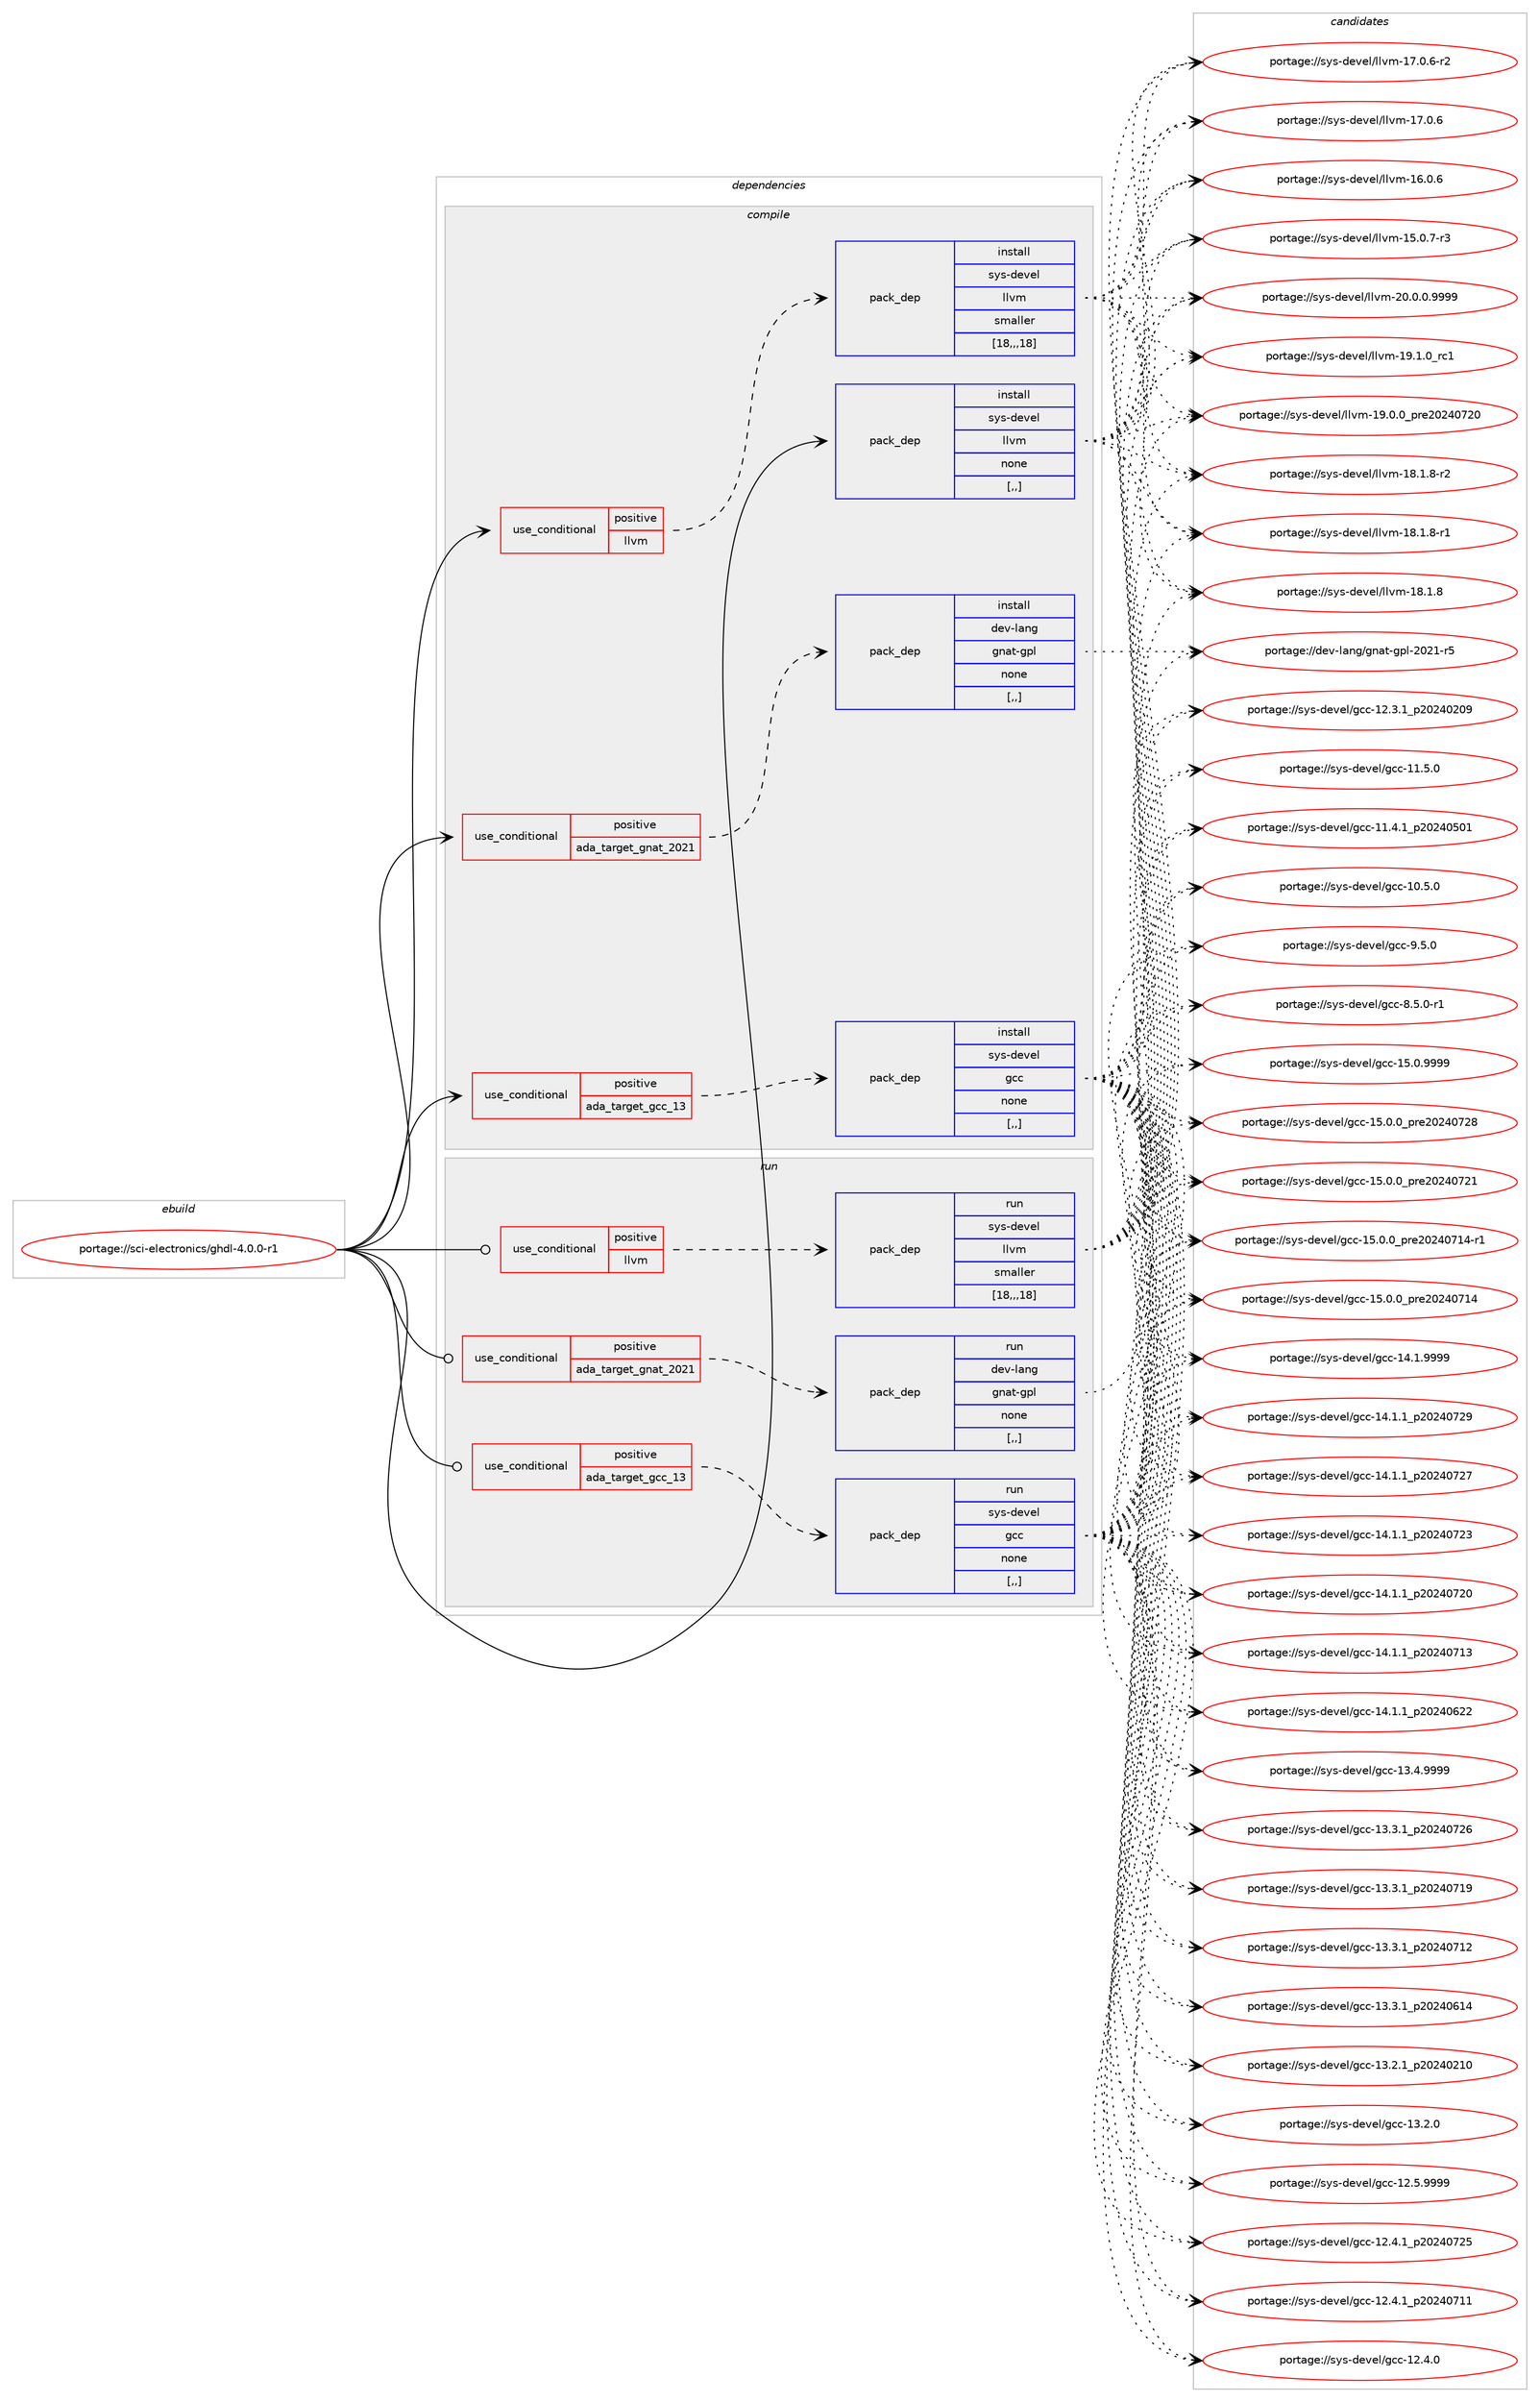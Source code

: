 digraph prolog {

# *************
# Graph options
# *************

newrank=true;
concentrate=true;
compound=true;
graph [rankdir=LR,fontname=Helvetica,fontsize=10,ranksep=1.5];#, ranksep=2.5, nodesep=0.2];
edge  [arrowhead=vee];
node  [fontname=Helvetica,fontsize=10];

# **********
# The ebuild
# **********

subgraph cluster_leftcol {
color=gray;
label=<<i>ebuild</i>>;
id [label="portage://sci-electronics/ghdl-4.0.0-r1", color=red, width=4, href="../sci-electronics/ghdl-4.0.0-r1.svg"];
}

# ****************
# The dependencies
# ****************

subgraph cluster_midcol {
color=gray;
label=<<i>dependencies</i>>;
subgraph cluster_compile {
fillcolor="#eeeeee";
style=filled;
label=<<i>compile</i>>;
subgraph cond104327 {
dependency394410 [label=<<TABLE BORDER="0" CELLBORDER="1" CELLSPACING="0" CELLPADDING="4"><TR><TD ROWSPAN="3" CELLPADDING="10">use_conditional</TD></TR><TR><TD>positive</TD></TR><TR><TD>ada_target_gcc_13</TD></TR></TABLE>>, shape=none, color=red];
subgraph pack287272 {
dependency394411 [label=<<TABLE BORDER="0" CELLBORDER="1" CELLSPACING="0" CELLPADDING="4" WIDTH="220"><TR><TD ROWSPAN="6" CELLPADDING="30">pack_dep</TD></TR><TR><TD WIDTH="110">install</TD></TR><TR><TD>sys-devel</TD></TR><TR><TD>gcc</TD></TR><TR><TD>none</TD></TR><TR><TD>[,,]</TD></TR></TABLE>>, shape=none, color=blue];
}
dependency394410:e -> dependency394411:w [weight=20,style="dashed",arrowhead="vee"];
}
id:e -> dependency394410:w [weight=20,style="solid",arrowhead="vee"];
subgraph cond104328 {
dependency394412 [label=<<TABLE BORDER="0" CELLBORDER="1" CELLSPACING="0" CELLPADDING="4"><TR><TD ROWSPAN="3" CELLPADDING="10">use_conditional</TD></TR><TR><TD>positive</TD></TR><TR><TD>ada_target_gnat_2021</TD></TR></TABLE>>, shape=none, color=red];
subgraph pack287273 {
dependency394413 [label=<<TABLE BORDER="0" CELLBORDER="1" CELLSPACING="0" CELLPADDING="4" WIDTH="220"><TR><TD ROWSPAN="6" CELLPADDING="30">pack_dep</TD></TR><TR><TD WIDTH="110">install</TD></TR><TR><TD>dev-lang</TD></TR><TR><TD>gnat-gpl</TD></TR><TR><TD>none</TD></TR><TR><TD>[,,]</TD></TR></TABLE>>, shape=none, color=blue];
}
dependency394412:e -> dependency394413:w [weight=20,style="dashed",arrowhead="vee"];
}
id:e -> dependency394412:w [weight=20,style="solid",arrowhead="vee"];
subgraph cond104329 {
dependency394414 [label=<<TABLE BORDER="0" CELLBORDER="1" CELLSPACING="0" CELLPADDING="4"><TR><TD ROWSPAN="3" CELLPADDING="10">use_conditional</TD></TR><TR><TD>positive</TD></TR><TR><TD>llvm</TD></TR></TABLE>>, shape=none, color=red];
subgraph pack287274 {
dependency394415 [label=<<TABLE BORDER="0" CELLBORDER="1" CELLSPACING="0" CELLPADDING="4" WIDTH="220"><TR><TD ROWSPAN="6" CELLPADDING="30">pack_dep</TD></TR><TR><TD WIDTH="110">install</TD></TR><TR><TD>sys-devel</TD></TR><TR><TD>llvm</TD></TR><TR><TD>smaller</TD></TR><TR><TD>[18,,,18]</TD></TR></TABLE>>, shape=none, color=blue];
}
dependency394414:e -> dependency394415:w [weight=20,style="dashed",arrowhead="vee"];
}
id:e -> dependency394414:w [weight=20,style="solid",arrowhead="vee"];
subgraph pack287275 {
dependency394416 [label=<<TABLE BORDER="0" CELLBORDER="1" CELLSPACING="0" CELLPADDING="4" WIDTH="220"><TR><TD ROWSPAN="6" CELLPADDING="30">pack_dep</TD></TR><TR><TD WIDTH="110">install</TD></TR><TR><TD>sys-devel</TD></TR><TR><TD>llvm</TD></TR><TR><TD>none</TD></TR><TR><TD>[,,]</TD></TR></TABLE>>, shape=none, color=blue];
}
id:e -> dependency394416:w [weight=20,style="solid",arrowhead="vee"];
}
subgraph cluster_compileandrun {
fillcolor="#eeeeee";
style=filled;
label=<<i>compile and run</i>>;
}
subgraph cluster_run {
fillcolor="#eeeeee";
style=filled;
label=<<i>run</i>>;
subgraph cond104330 {
dependency394417 [label=<<TABLE BORDER="0" CELLBORDER="1" CELLSPACING="0" CELLPADDING="4"><TR><TD ROWSPAN="3" CELLPADDING="10">use_conditional</TD></TR><TR><TD>positive</TD></TR><TR><TD>ada_target_gcc_13</TD></TR></TABLE>>, shape=none, color=red];
subgraph pack287276 {
dependency394418 [label=<<TABLE BORDER="0" CELLBORDER="1" CELLSPACING="0" CELLPADDING="4" WIDTH="220"><TR><TD ROWSPAN="6" CELLPADDING="30">pack_dep</TD></TR><TR><TD WIDTH="110">run</TD></TR><TR><TD>sys-devel</TD></TR><TR><TD>gcc</TD></TR><TR><TD>none</TD></TR><TR><TD>[,,]</TD></TR></TABLE>>, shape=none, color=blue];
}
dependency394417:e -> dependency394418:w [weight=20,style="dashed",arrowhead="vee"];
}
id:e -> dependency394417:w [weight=20,style="solid",arrowhead="odot"];
subgraph cond104331 {
dependency394419 [label=<<TABLE BORDER="0" CELLBORDER="1" CELLSPACING="0" CELLPADDING="4"><TR><TD ROWSPAN="3" CELLPADDING="10">use_conditional</TD></TR><TR><TD>positive</TD></TR><TR><TD>ada_target_gnat_2021</TD></TR></TABLE>>, shape=none, color=red];
subgraph pack287277 {
dependency394420 [label=<<TABLE BORDER="0" CELLBORDER="1" CELLSPACING="0" CELLPADDING="4" WIDTH="220"><TR><TD ROWSPAN="6" CELLPADDING="30">pack_dep</TD></TR><TR><TD WIDTH="110">run</TD></TR><TR><TD>dev-lang</TD></TR><TR><TD>gnat-gpl</TD></TR><TR><TD>none</TD></TR><TR><TD>[,,]</TD></TR></TABLE>>, shape=none, color=blue];
}
dependency394419:e -> dependency394420:w [weight=20,style="dashed",arrowhead="vee"];
}
id:e -> dependency394419:w [weight=20,style="solid",arrowhead="odot"];
subgraph cond104332 {
dependency394421 [label=<<TABLE BORDER="0" CELLBORDER="1" CELLSPACING="0" CELLPADDING="4"><TR><TD ROWSPAN="3" CELLPADDING="10">use_conditional</TD></TR><TR><TD>positive</TD></TR><TR><TD>llvm</TD></TR></TABLE>>, shape=none, color=red];
subgraph pack287278 {
dependency394422 [label=<<TABLE BORDER="0" CELLBORDER="1" CELLSPACING="0" CELLPADDING="4" WIDTH="220"><TR><TD ROWSPAN="6" CELLPADDING="30">pack_dep</TD></TR><TR><TD WIDTH="110">run</TD></TR><TR><TD>sys-devel</TD></TR><TR><TD>llvm</TD></TR><TR><TD>smaller</TD></TR><TR><TD>[18,,,18]</TD></TR></TABLE>>, shape=none, color=blue];
}
dependency394421:e -> dependency394422:w [weight=20,style="dashed",arrowhead="vee"];
}
id:e -> dependency394421:w [weight=20,style="solid",arrowhead="odot"];
}
}

# **************
# The candidates
# **************

subgraph cluster_choices {
rank=same;
color=gray;
label=<<i>candidates</i>>;

subgraph choice287272 {
color=black;
nodesep=1;
choice1151211154510010111810110847103999945495346484657575757 [label="portage://sys-devel/gcc-15.0.9999", color=red, width=4,href="../sys-devel/gcc-15.0.9999.svg"];
choice1151211154510010111810110847103999945495346484648951121141015048505248555056 [label="portage://sys-devel/gcc-15.0.0_pre20240728", color=red, width=4,href="../sys-devel/gcc-15.0.0_pre20240728.svg"];
choice1151211154510010111810110847103999945495346484648951121141015048505248555049 [label="portage://sys-devel/gcc-15.0.0_pre20240721", color=red, width=4,href="../sys-devel/gcc-15.0.0_pre20240721.svg"];
choice11512111545100101118101108471039999454953464846489511211410150485052485549524511449 [label="portage://sys-devel/gcc-15.0.0_pre20240714-r1", color=red, width=4,href="../sys-devel/gcc-15.0.0_pre20240714-r1.svg"];
choice1151211154510010111810110847103999945495346484648951121141015048505248554952 [label="portage://sys-devel/gcc-15.0.0_pre20240714", color=red, width=4,href="../sys-devel/gcc-15.0.0_pre20240714.svg"];
choice1151211154510010111810110847103999945495246494657575757 [label="portage://sys-devel/gcc-14.1.9999", color=red, width=4,href="../sys-devel/gcc-14.1.9999.svg"];
choice1151211154510010111810110847103999945495246494649951125048505248555057 [label="portage://sys-devel/gcc-14.1.1_p20240729", color=red, width=4,href="../sys-devel/gcc-14.1.1_p20240729.svg"];
choice1151211154510010111810110847103999945495246494649951125048505248555055 [label="portage://sys-devel/gcc-14.1.1_p20240727", color=red, width=4,href="../sys-devel/gcc-14.1.1_p20240727.svg"];
choice1151211154510010111810110847103999945495246494649951125048505248555051 [label="portage://sys-devel/gcc-14.1.1_p20240723", color=red, width=4,href="../sys-devel/gcc-14.1.1_p20240723.svg"];
choice1151211154510010111810110847103999945495246494649951125048505248555048 [label="portage://sys-devel/gcc-14.1.1_p20240720", color=red, width=4,href="../sys-devel/gcc-14.1.1_p20240720.svg"];
choice1151211154510010111810110847103999945495246494649951125048505248554951 [label="portage://sys-devel/gcc-14.1.1_p20240713", color=red, width=4,href="../sys-devel/gcc-14.1.1_p20240713.svg"];
choice1151211154510010111810110847103999945495246494649951125048505248545050 [label="portage://sys-devel/gcc-14.1.1_p20240622", color=red, width=4,href="../sys-devel/gcc-14.1.1_p20240622.svg"];
choice1151211154510010111810110847103999945495146524657575757 [label="portage://sys-devel/gcc-13.4.9999", color=red, width=4,href="../sys-devel/gcc-13.4.9999.svg"];
choice1151211154510010111810110847103999945495146514649951125048505248555054 [label="portage://sys-devel/gcc-13.3.1_p20240726", color=red, width=4,href="../sys-devel/gcc-13.3.1_p20240726.svg"];
choice1151211154510010111810110847103999945495146514649951125048505248554957 [label="portage://sys-devel/gcc-13.3.1_p20240719", color=red, width=4,href="../sys-devel/gcc-13.3.1_p20240719.svg"];
choice1151211154510010111810110847103999945495146514649951125048505248554950 [label="portage://sys-devel/gcc-13.3.1_p20240712", color=red, width=4,href="../sys-devel/gcc-13.3.1_p20240712.svg"];
choice1151211154510010111810110847103999945495146514649951125048505248544952 [label="portage://sys-devel/gcc-13.3.1_p20240614", color=red, width=4,href="../sys-devel/gcc-13.3.1_p20240614.svg"];
choice1151211154510010111810110847103999945495146504649951125048505248504948 [label="portage://sys-devel/gcc-13.2.1_p20240210", color=red, width=4,href="../sys-devel/gcc-13.2.1_p20240210.svg"];
choice1151211154510010111810110847103999945495146504648 [label="portage://sys-devel/gcc-13.2.0", color=red, width=4,href="../sys-devel/gcc-13.2.0.svg"];
choice1151211154510010111810110847103999945495046534657575757 [label="portage://sys-devel/gcc-12.5.9999", color=red, width=4,href="../sys-devel/gcc-12.5.9999.svg"];
choice1151211154510010111810110847103999945495046524649951125048505248555053 [label="portage://sys-devel/gcc-12.4.1_p20240725", color=red, width=4,href="../sys-devel/gcc-12.4.1_p20240725.svg"];
choice1151211154510010111810110847103999945495046524649951125048505248554949 [label="portage://sys-devel/gcc-12.4.1_p20240711", color=red, width=4,href="../sys-devel/gcc-12.4.1_p20240711.svg"];
choice1151211154510010111810110847103999945495046524648 [label="portage://sys-devel/gcc-12.4.0", color=red, width=4,href="../sys-devel/gcc-12.4.0.svg"];
choice1151211154510010111810110847103999945495046514649951125048505248504857 [label="portage://sys-devel/gcc-12.3.1_p20240209", color=red, width=4,href="../sys-devel/gcc-12.3.1_p20240209.svg"];
choice1151211154510010111810110847103999945494946534648 [label="portage://sys-devel/gcc-11.5.0", color=red, width=4,href="../sys-devel/gcc-11.5.0.svg"];
choice1151211154510010111810110847103999945494946524649951125048505248534849 [label="portage://sys-devel/gcc-11.4.1_p20240501", color=red, width=4,href="../sys-devel/gcc-11.4.1_p20240501.svg"];
choice1151211154510010111810110847103999945494846534648 [label="portage://sys-devel/gcc-10.5.0", color=red, width=4,href="../sys-devel/gcc-10.5.0.svg"];
choice11512111545100101118101108471039999455746534648 [label="portage://sys-devel/gcc-9.5.0", color=red, width=4,href="../sys-devel/gcc-9.5.0.svg"];
choice115121115451001011181011084710399994556465346484511449 [label="portage://sys-devel/gcc-8.5.0-r1", color=red, width=4,href="../sys-devel/gcc-8.5.0-r1.svg"];
dependency394411:e -> choice1151211154510010111810110847103999945495346484657575757:w [style=dotted,weight="100"];
dependency394411:e -> choice1151211154510010111810110847103999945495346484648951121141015048505248555056:w [style=dotted,weight="100"];
dependency394411:e -> choice1151211154510010111810110847103999945495346484648951121141015048505248555049:w [style=dotted,weight="100"];
dependency394411:e -> choice11512111545100101118101108471039999454953464846489511211410150485052485549524511449:w [style=dotted,weight="100"];
dependency394411:e -> choice1151211154510010111810110847103999945495346484648951121141015048505248554952:w [style=dotted,weight="100"];
dependency394411:e -> choice1151211154510010111810110847103999945495246494657575757:w [style=dotted,weight="100"];
dependency394411:e -> choice1151211154510010111810110847103999945495246494649951125048505248555057:w [style=dotted,weight="100"];
dependency394411:e -> choice1151211154510010111810110847103999945495246494649951125048505248555055:w [style=dotted,weight="100"];
dependency394411:e -> choice1151211154510010111810110847103999945495246494649951125048505248555051:w [style=dotted,weight="100"];
dependency394411:e -> choice1151211154510010111810110847103999945495246494649951125048505248555048:w [style=dotted,weight="100"];
dependency394411:e -> choice1151211154510010111810110847103999945495246494649951125048505248554951:w [style=dotted,weight="100"];
dependency394411:e -> choice1151211154510010111810110847103999945495246494649951125048505248545050:w [style=dotted,weight="100"];
dependency394411:e -> choice1151211154510010111810110847103999945495146524657575757:w [style=dotted,weight="100"];
dependency394411:e -> choice1151211154510010111810110847103999945495146514649951125048505248555054:w [style=dotted,weight="100"];
dependency394411:e -> choice1151211154510010111810110847103999945495146514649951125048505248554957:w [style=dotted,weight="100"];
dependency394411:e -> choice1151211154510010111810110847103999945495146514649951125048505248554950:w [style=dotted,weight="100"];
dependency394411:e -> choice1151211154510010111810110847103999945495146514649951125048505248544952:w [style=dotted,weight="100"];
dependency394411:e -> choice1151211154510010111810110847103999945495146504649951125048505248504948:w [style=dotted,weight="100"];
dependency394411:e -> choice1151211154510010111810110847103999945495146504648:w [style=dotted,weight="100"];
dependency394411:e -> choice1151211154510010111810110847103999945495046534657575757:w [style=dotted,weight="100"];
dependency394411:e -> choice1151211154510010111810110847103999945495046524649951125048505248555053:w [style=dotted,weight="100"];
dependency394411:e -> choice1151211154510010111810110847103999945495046524649951125048505248554949:w [style=dotted,weight="100"];
dependency394411:e -> choice1151211154510010111810110847103999945495046524648:w [style=dotted,weight="100"];
dependency394411:e -> choice1151211154510010111810110847103999945495046514649951125048505248504857:w [style=dotted,weight="100"];
dependency394411:e -> choice1151211154510010111810110847103999945494946534648:w [style=dotted,weight="100"];
dependency394411:e -> choice1151211154510010111810110847103999945494946524649951125048505248534849:w [style=dotted,weight="100"];
dependency394411:e -> choice1151211154510010111810110847103999945494846534648:w [style=dotted,weight="100"];
dependency394411:e -> choice11512111545100101118101108471039999455746534648:w [style=dotted,weight="100"];
dependency394411:e -> choice115121115451001011181011084710399994556465346484511449:w [style=dotted,weight="100"];
}
subgraph choice287273 {
color=black;
nodesep=1;
choice100101118451089711010347103110971164510311210845504850494511453 [label="portage://dev-lang/gnat-gpl-2021-r5", color=red, width=4,href="../dev-lang/gnat-gpl-2021-r5.svg"];
dependency394413:e -> choice100101118451089711010347103110971164510311210845504850494511453:w [style=dotted,weight="100"];
}
subgraph choice287274 {
color=black;
nodesep=1;
choice1151211154510010111810110847108108118109455048464846484657575757 [label="portage://sys-devel/llvm-20.0.0.9999", color=red, width=4,href="../sys-devel/llvm-20.0.0.9999.svg"];
choice115121115451001011181011084710810811810945495746494648951149949 [label="portage://sys-devel/llvm-19.1.0_rc1", color=red, width=4,href="../sys-devel/llvm-19.1.0_rc1.svg"];
choice115121115451001011181011084710810811810945495746484648951121141015048505248555048 [label="portage://sys-devel/llvm-19.0.0_pre20240720", color=red, width=4,href="../sys-devel/llvm-19.0.0_pre20240720.svg"];
choice1151211154510010111810110847108108118109454956464946564511450 [label="portage://sys-devel/llvm-18.1.8-r2", color=red, width=4,href="../sys-devel/llvm-18.1.8-r2.svg"];
choice1151211154510010111810110847108108118109454956464946564511449 [label="portage://sys-devel/llvm-18.1.8-r1", color=red, width=4,href="../sys-devel/llvm-18.1.8-r1.svg"];
choice115121115451001011181011084710810811810945495646494656 [label="portage://sys-devel/llvm-18.1.8", color=red, width=4,href="../sys-devel/llvm-18.1.8.svg"];
choice1151211154510010111810110847108108118109454955464846544511450 [label="portage://sys-devel/llvm-17.0.6-r2", color=red, width=4,href="../sys-devel/llvm-17.0.6-r2.svg"];
choice115121115451001011181011084710810811810945495546484654 [label="portage://sys-devel/llvm-17.0.6", color=red, width=4,href="../sys-devel/llvm-17.0.6.svg"];
choice115121115451001011181011084710810811810945495446484654 [label="portage://sys-devel/llvm-16.0.6", color=red, width=4,href="../sys-devel/llvm-16.0.6.svg"];
choice1151211154510010111810110847108108118109454953464846554511451 [label="portage://sys-devel/llvm-15.0.7-r3", color=red, width=4,href="../sys-devel/llvm-15.0.7-r3.svg"];
dependency394415:e -> choice1151211154510010111810110847108108118109455048464846484657575757:w [style=dotted,weight="100"];
dependency394415:e -> choice115121115451001011181011084710810811810945495746494648951149949:w [style=dotted,weight="100"];
dependency394415:e -> choice115121115451001011181011084710810811810945495746484648951121141015048505248555048:w [style=dotted,weight="100"];
dependency394415:e -> choice1151211154510010111810110847108108118109454956464946564511450:w [style=dotted,weight="100"];
dependency394415:e -> choice1151211154510010111810110847108108118109454956464946564511449:w [style=dotted,weight="100"];
dependency394415:e -> choice115121115451001011181011084710810811810945495646494656:w [style=dotted,weight="100"];
dependency394415:e -> choice1151211154510010111810110847108108118109454955464846544511450:w [style=dotted,weight="100"];
dependency394415:e -> choice115121115451001011181011084710810811810945495546484654:w [style=dotted,weight="100"];
dependency394415:e -> choice115121115451001011181011084710810811810945495446484654:w [style=dotted,weight="100"];
dependency394415:e -> choice1151211154510010111810110847108108118109454953464846554511451:w [style=dotted,weight="100"];
}
subgraph choice287275 {
color=black;
nodesep=1;
choice1151211154510010111810110847108108118109455048464846484657575757 [label="portage://sys-devel/llvm-20.0.0.9999", color=red, width=4,href="../sys-devel/llvm-20.0.0.9999.svg"];
choice115121115451001011181011084710810811810945495746494648951149949 [label="portage://sys-devel/llvm-19.1.0_rc1", color=red, width=4,href="../sys-devel/llvm-19.1.0_rc1.svg"];
choice115121115451001011181011084710810811810945495746484648951121141015048505248555048 [label="portage://sys-devel/llvm-19.0.0_pre20240720", color=red, width=4,href="../sys-devel/llvm-19.0.0_pre20240720.svg"];
choice1151211154510010111810110847108108118109454956464946564511450 [label="portage://sys-devel/llvm-18.1.8-r2", color=red, width=4,href="../sys-devel/llvm-18.1.8-r2.svg"];
choice1151211154510010111810110847108108118109454956464946564511449 [label="portage://sys-devel/llvm-18.1.8-r1", color=red, width=4,href="../sys-devel/llvm-18.1.8-r1.svg"];
choice115121115451001011181011084710810811810945495646494656 [label="portage://sys-devel/llvm-18.1.8", color=red, width=4,href="../sys-devel/llvm-18.1.8.svg"];
choice1151211154510010111810110847108108118109454955464846544511450 [label="portage://sys-devel/llvm-17.0.6-r2", color=red, width=4,href="../sys-devel/llvm-17.0.6-r2.svg"];
choice115121115451001011181011084710810811810945495546484654 [label="portage://sys-devel/llvm-17.0.6", color=red, width=4,href="../sys-devel/llvm-17.0.6.svg"];
choice115121115451001011181011084710810811810945495446484654 [label="portage://sys-devel/llvm-16.0.6", color=red, width=4,href="../sys-devel/llvm-16.0.6.svg"];
choice1151211154510010111810110847108108118109454953464846554511451 [label="portage://sys-devel/llvm-15.0.7-r3", color=red, width=4,href="../sys-devel/llvm-15.0.7-r3.svg"];
dependency394416:e -> choice1151211154510010111810110847108108118109455048464846484657575757:w [style=dotted,weight="100"];
dependency394416:e -> choice115121115451001011181011084710810811810945495746494648951149949:w [style=dotted,weight="100"];
dependency394416:e -> choice115121115451001011181011084710810811810945495746484648951121141015048505248555048:w [style=dotted,weight="100"];
dependency394416:e -> choice1151211154510010111810110847108108118109454956464946564511450:w [style=dotted,weight="100"];
dependency394416:e -> choice1151211154510010111810110847108108118109454956464946564511449:w [style=dotted,weight="100"];
dependency394416:e -> choice115121115451001011181011084710810811810945495646494656:w [style=dotted,weight="100"];
dependency394416:e -> choice1151211154510010111810110847108108118109454955464846544511450:w [style=dotted,weight="100"];
dependency394416:e -> choice115121115451001011181011084710810811810945495546484654:w [style=dotted,weight="100"];
dependency394416:e -> choice115121115451001011181011084710810811810945495446484654:w [style=dotted,weight="100"];
dependency394416:e -> choice1151211154510010111810110847108108118109454953464846554511451:w [style=dotted,weight="100"];
}
subgraph choice287276 {
color=black;
nodesep=1;
choice1151211154510010111810110847103999945495346484657575757 [label="portage://sys-devel/gcc-15.0.9999", color=red, width=4,href="../sys-devel/gcc-15.0.9999.svg"];
choice1151211154510010111810110847103999945495346484648951121141015048505248555056 [label="portage://sys-devel/gcc-15.0.0_pre20240728", color=red, width=4,href="../sys-devel/gcc-15.0.0_pre20240728.svg"];
choice1151211154510010111810110847103999945495346484648951121141015048505248555049 [label="portage://sys-devel/gcc-15.0.0_pre20240721", color=red, width=4,href="../sys-devel/gcc-15.0.0_pre20240721.svg"];
choice11512111545100101118101108471039999454953464846489511211410150485052485549524511449 [label="portage://sys-devel/gcc-15.0.0_pre20240714-r1", color=red, width=4,href="../sys-devel/gcc-15.0.0_pre20240714-r1.svg"];
choice1151211154510010111810110847103999945495346484648951121141015048505248554952 [label="portage://sys-devel/gcc-15.0.0_pre20240714", color=red, width=4,href="../sys-devel/gcc-15.0.0_pre20240714.svg"];
choice1151211154510010111810110847103999945495246494657575757 [label="portage://sys-devel/gcc-14.1.9999", color=red, width=4,href="../sys-devel/gcc-14.1.9999.svg"];
choice1151211154510010111810110847103999945495246494649951125048505248555057 [label="portage://sys-devel/gcc-14.1.1_p20240729", color=red, width=4,href="../sys-devel/gcc-14.1.1_p20240729.svg"];
choice1151211154510010111810110847103999945495246494649951125048505248555055 [label="portage://sys-devel/gcc-14.1.1_p20240727", color=red, width=4,href="../sys-devel/gcc-14.1.1_p20240727.svg"];
choice1151211154510010111810110847103999945495246494649951125048505248555051 [label="portage://sys-devel/gcc-14.1.1_p20240723", color=red, width=4,href="../sys-devel/gcc-14.1.1_p20240723.svg"];
choice1151211154510010111810110847103999945495246494649951125048505248555048 [label="portage://sys-devel/gcc-14.1.1_p20240720", color=red, width=4,href="../sys-devel/gcc-14.1.1_p20240720.svg"];
choice1151211154510010111810110847103999945495246494649951125048505248554951 [label="portage://sys-devel/gcc-14.1.1_p20240713", color=red, width=4,href="../sys-devel/gcc-14.1.1_p20240713.svg"];
choice1151211154510010111810110847103999945495246494649951125048505248545050 [label="portage://sys-devel/gcc-14.1.1_p20240622", color=red, width=4,href="../sys-devel/gcc-14.1.1_p20240622.svg"];
choice1151211154510010111810110847103999945495146524657575757 [label="portage://sys-devel/gcc-13.4.9999", color=red, width=4,href="../sys-devel/gcc-13.4.9999.svg"];
choice1151211154510010111810110847103999945495146514649951125048505248555054 [label="portage://sys-devel/gcc-13.3.1_p20240726", color=red, width=4,href="../sys-devel/gcc-13.3.1_p20240726.svg"];
choice1151211154510010111810110847103999945495146514649951125048505248554957 [label="portage://sys-devel/gcc-13.3.1_p20240719", color=red, width=4,href="../sys-devel/gcc-13.3.1_p20240719.svg"];
choice1151211154510010111810110847103999945495146514649951125048505248554950 [label="portage://sys-devel/gcc-13.3.1_p20240712", color=red, width=4,href="../sys-devel/gcc-13.3.1_p20240712.svg"];
choice1151211154510010111810110847103999945495146514649951125048505248544952 [label="portage://sys-devel/gcc-13.3.1_p20240614", color=red, width=4,href="../sys-devel/gcc-13.3.1_p20240614.svg"];
choice1151211154510010111810110847103999945495146504649951125048505248504948 [label="portage://sys-devel/gcc-13.2.1_p20240210", color=red, width=4,href="../sys-devel/gcc-13.2.1_p20240210.svg"];
choice1151211154510010111810110847103999945495146504648 [label="portage://sys-devel/gcc-13.2.0", color=red, width=4,href="../sys-devel/gcc-13.2.0.svg"];
choice1151211154510010111810110847103999945495046534657575757 [label="portage://sys-devel/gcc-12.5.9999", color=red, width=4,href="../sys-devel/gcc-12.5.9999.svg"];
choice1151211154510010111810110847103999945495046524649951125048505248555053 [label="portage://sys-devel/gcc-12.4.1_p20240725", color=red, width=4,href="../sys-devel/gcc-12.4.1_p20240725.svg"];
choice1151211154510010111810110847103999945495046524649951125048505248554949 [label="portage://sys-devel/gcc-12.4.1_p20240711", color=red, width=4,href="../sys-devel/gcc-12.4.1_p20240711.svg"];
choice1151211154510010111810110847103999945495046524648 [label="portage://sys-devel/gcc-12.4.0", color=red, width=4,href="../sys-devel/gcc-12.4.0.svg"];
choice1151211154510010111810110847103999945495046514649951125048505248504857 [label="portage://sys-devel/gcc-12.3.1_p20240209", color=red, width=4,href="../sys-devel/gcc-12.3.1_p20240209.svg"];
choice1151211154510010111810110847103999945494946534648 [label="portage://sys-devel/gcc-11.5.0", color=red, width=4,href="../sys-devel/gcc-11.5.0.svg"];
choice1151211154510010111810110847103999945494946524649951125048505248534849 [label="portage://sys-devel/gcc-11.4.1_p20240501", color=red, width=4,href="../sys-devel/gcc-11.4.1_p20240501.svg"];
choice1151211154510010111810110847103999945494846534648 [label="portage://sys-devel/gcc-10.5.0", color=red, width=4,href="../sys-devel/gcc-10.5.0.svg"];
choice11512111545100101118101108471039999455746534648 [label="portage://sys-devel/gcc-9.5.0", color=red, width=4,href="../sys-devel/gcc-9.5.0.svg"];
choice115121115451001011181011084710399994556465346484511449 [label="portage://sys-devel/gcc-8.5.0-r1", color=red, width=4,href="../sys-devel/gcc-8.5.0-r1.svg"];
dependency394418:e -> choice1151211154510010111810110847103999945495346484657575757:w [style=dotted,weight="100"];
dependency394418:e -> choice1151211154510010111810110847103999945495346484648951121141015048505248555056:w [style=dotted,weight="100"];
dependency394418:e -> choice1151211154510010111810110847103999945495346484648951121141015048505248555049:w [style=dotted,weight="100"];
dependency394418:e -> choice11512111545100101118101108471039999454953464846489511211410150485052485549524511449:w [style=dotted,weight="100"];
dependency394418:e -> choice1151211154510010111810110847103999945495346484648951121141015048505248554952:w [style=dotted,weight="100"];
dependency394418:e -> choice1151211154510010111810110847103999945495246494657575757:w [style=dotted,weight="100"];
dependency394418:e -> choice1151211154510010111810110847103999945495246494649951125048505248555057:w [style=dotted,weight="100"];
dependency394418:e -> choice1151211154510010111810110847103999945495246494649951125048505248555055:w [style=dotted,weight="100"];
dependency394418:e -> choice1151211154510010111810110847103999945495246494649951125048505248555051:w [style=dotted,weight="100"];
dependency394418:e -> choice1151211154510010111810110847103999945495246494649951125048505248555048:w [style=dotted,weight="100"];
dependency394418:e -> choice1151211154510010111810110847103999945495246494649951125048505248554951:w [style=dotted,weight="100"];
dependency394418:e -> choice1151211154510010111810110847103999945495246494649951125048505248545050:w [style=dotted,weight="100"];
dependency394418:e -> choice1151211154510010111810110847103999945495146524657575757:w [style=dotted,weight="100"];
dependency394418:e -> choice1151211154510010111810110847103999945495146514649951125048505248555054:w [style=dotted,weight="100"];
dependency394418:e -> choice1151211154510010111810110847103999945495146514649951125048505248554957:w [style=dotted,weight="100"];
dependency394418:e -> choice1151211154510010111810110847103999945495146514649951125048505248554950:w [style=dotted,weight="100"];
dependency394418:e -> choice1151211154510010111810110847103999945495146514649951125048505248544952:w [style=dotted,weight="100"];
dependency394418:e -> choice1151211154510010111810110847103999945495146504649951125048505248504948:w [style=dotted,weight="100"];
dependency394418:e -> choice1151211154510010111810110847103999945495146504648:w [style=dotted,weight="100"];
dependency394418:e -> choice1151211154510010111810110847103999945495046534657575757:w [style=dotted,weight="100"];
dependency394418:e -> choice1151211154510010111810110847103999945495046524649951125048505248555053:w [style=dotted,weight="100"];
dependency394418:e -> choice1151211154510010111810110847103999945495046524649951125048505248554949:w [style=dotted,weight="100"];
dependency394418:e -> choice1151211154510010111810110847103999945495046524648:w [style=dotted,weight="100"];
dependency394418:e -> choice1151211154510010111810110847103999945495046514649951125048505248504857:w [style=dotted,weight="100"];
dependency394418:e -> choice1151211154510010111810110847103999945494946534648:w [style=dotted,weight="100"];
dependency394418:e -> choice1151211154510010111810110847103999945494946524649951125048505248534849:w [style=dotted,weight="100"];
dependency394418:e -> choice1151211154510010111810110847103999945494846534648:w [style=dotted,weight="100"];
dependency394418:e -> choice11512111545100101118101108471039999455746534648:w [style=dotted,weight="100"];
dependency394418:e -> choice115121115451001011181011084710399994556465346484511449:w [style=dotted,weight="100"];
}
subgraph choice287277 {
color=black;
nodesep=1;
choice100101118451089711010347103110971164510311210845504850494511453 [label="portage://dev-lang/gnat-gpl-2021-r5", color=red, width=4,href="../dev-lang/gnat-gpl-2021-r5.svg"];
dependency394420:e -> choice100101118451089711010347103110971164510311210845504850494511453:w [style=dotted,weight="100"];
}
subgraph choice287278 {
color=black;
nodesep=1;
choice1151211154510010111810110847108108118109455048464846484657575757 [label="portage://sys-devel/llvm-20.0.0.9999", color=red, width=4,href="../sys-devel/llvm-20.0.0.9999.svg"];
choice115121115451001011181011084710810811810945495746494648951149949 [label="portage://sys-devel/llvm-19.1.0_rc1", color=red, width=4,href="../sys-devel/llvm-19.1.0_rc1.svg"];
choice115121115451001011181011084710810811810945495746484648951121141015048505248555048 [label="portage://sys-devel/llvm-19.0.0_pre20240720", color=red, width=4,href="../sys-devel/llvm-19.0.0_pre20240720.svg"];
choice1151211154510010111810110847108108118109454956464946564511450 [label="portage://sys-devel/llvm-18.1.8-r2", color=red, width=4,href="../sys-devel/llvm-18.1.8-r2.svg"];
choice1151211154510010111810110847108108118109454956464946564511449 [label="portage://sys-devel/llvm-18.1.8-r1", color=red, width=4,href="../sys-devel/llvm-18.1.8-r1.svg"];
choice115121115451001011181011084710810811810945495646494656 [label="portage://sys-devel/llvm-18.1.8", color=red, width=4,href="../sys-devel/llvm-18.1.8.svg"];
choice1151211154510010111810110847108108118109454955464846544511450 [label="portage://sys-devel/llvm-17.0.6-r2", color=red, width=4,href="../sys-devel/llvm-17.0.6-r2.svg"];
choice115121115451001011181011084710810811810945495546484654 [label="portage://sys-devel/llvm-17.0.6", color=red, width=4,href="../sys-devel/llvm-17.0.6.svg"];
choice115121115451001011181011084710810811810945495446484654 [label="portage://sys-devel/llvm-16.0.6", color=red, width=4,href="../sys-devel/llvm-16.0.6.svg"];
choice1151211154510010111810110847108108118109454953464846554511451 [label="portage://sys-devel/llvm-15.0.7-r3", color=red, width=4,href="../sys-devel/llvm-15.0.7-r3.svg"];
dependency394422:e -> choice1151211154510010111810110847108108118109455048464846484657575757:w [style=dotted,weight="100"];
dependency394422:e -> choice115121115451001011181011084710810811810945495746494648951149949:w [style=dotted,weight="100"];
dependency394422:e -> choice115121115451001011181011084710810811810945495746484648951121141015048505248555048:w [style=dotted,weight="100"];
dependency394422:e -> choice1151211154510010111810110847108108118109454956464946564511450:w [style=dotted,weight="100"];
dependency394422:e -> choice1151211154510010111810110847108108118109454956464946564511449:w [style=dotted,weight="100"];
dependency394422:e -> choice115121115451001011181011084710810811810945495646494656:w [style=dotted,weight="100"];
dependency394422:e -> choice1151211154510010111810110847108108118109454955464846544511450:w [style=dotted,weight="100"];
dependency394422:e -> choice115121115451001011181011084710810811810945495546484654:w [style=dotted,weight="100"];
dependency394422:e -> choice115121115451001011181011084710810811810945495446484654:w [style=dotted,weight="100"];
dependency394422:e -> choice1151211154510010111810110847108108118109454953464846554511451:w [style=dotted,weight="100"];
}
}

}
